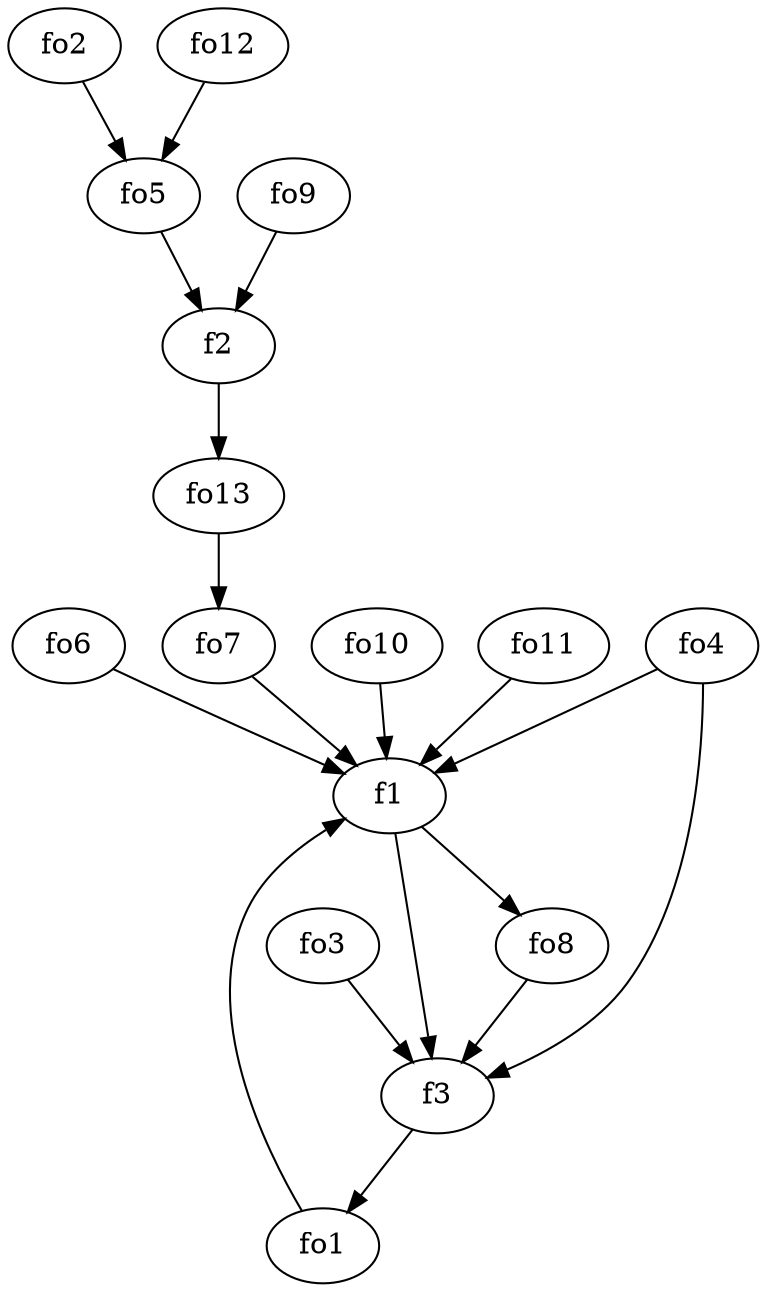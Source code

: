 strict digraph  {
f1;
f2;
f3;
fo1;
fo2;
fo3;
fo4;
fo5;
fo6;
fo7;
fo8;
fo9;
fo10;
fo11;
fo12;
fo13;
f1 -> fo8  [weight=2];
f1 -> f3  [weight=2];
f2 -> fo13  [weight=2];
f3 -> fo1  [weight=2];
fo1 -> f1  [weight=2];
fo2 -> fo5  [weight=2];
fo3 -> f3  [weight=2];
fo4 -> f3  [weight=2];
fo4 -> f1  [weight=2];
fo5 -> f2  [weight=2];
fo6 -> f1  [weight=2];
fo7 -> f1  [weight=2];
fo8 -> f3  [weight=2];
fo9 -> f2  [weight=2];
fo10 -> f1  [weight=2];
fo11 -> f1  [weight=2];
fo12 -> fo5  [weight=2];
fo13 -> fo7  [weight=2];
}
